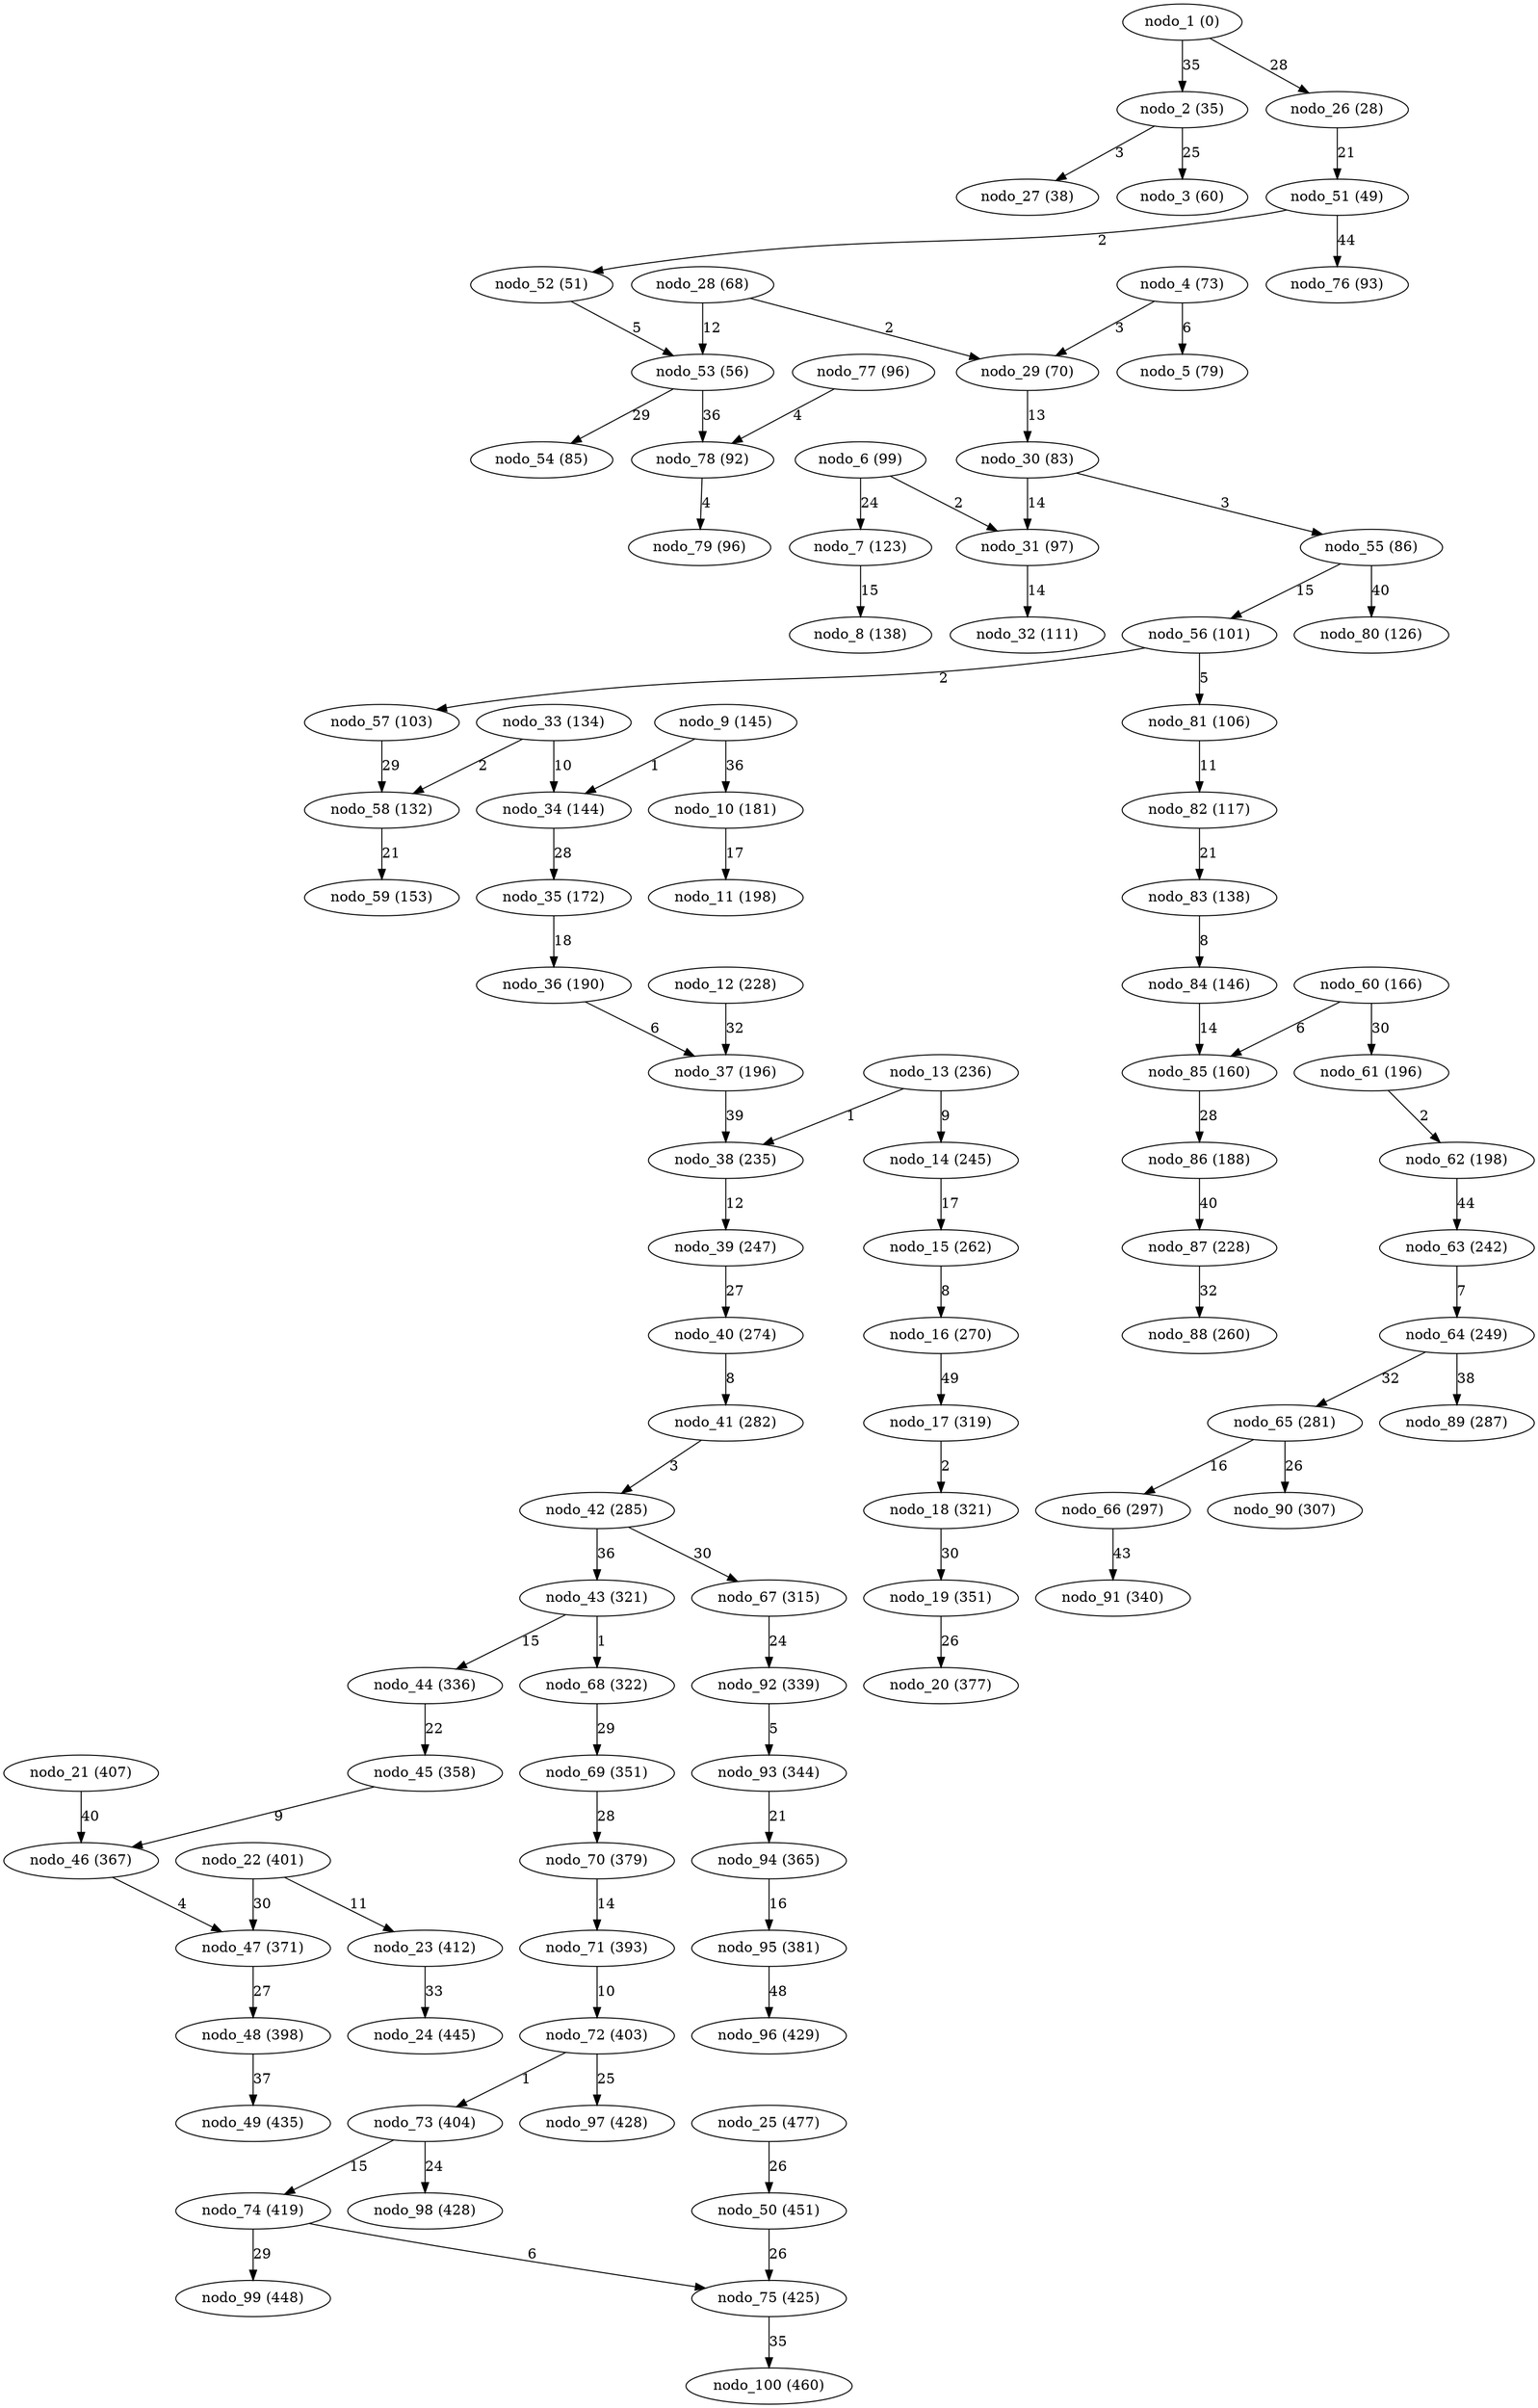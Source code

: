 digraph grafoMalla_m_25_n_4_Dijkstra__source_1 {
"nodo_1 (0)";
"nodo_2 (35)";
"nodo_3 (60)";
"nodo_4 (73)";
"nodo_5 (79)";
"nodo_6 (99)";
"nodo_7 (123)";
"nodo_8 (138)";
"nodo_9 (145)";
"nodo_10 (181)";
"nodo_11 (198)";
"nodo_12 (228)";
"nodo_13 (236)";
"nodo_14 (245)";
"nodo_15 (262)";
"nodo_16 (270)";
"nodo_17 (319)";
"nodo_18 (321)";
"nodo_19 (351)";
"nodo_20 (377)";
"nodo_21 (407)";
"nodo_22 (401)";
"nodo_23 (412)";
"nodo_24 (445)";
"nodo_25 (477)";
"nodo_26 (28)";
"nodo_27 (38)";
"nodo_28 (68)";
"nodo_29 (70)";
"nodo_30 (83)";
"nodo_31 (97)";
"nodo_32 (111)";
"nodo_33 (134)";
"nodo_34 (144)";
"nodo_35 (172)";
"nodo_36 (190)";
"nodo_37 (196)";
"nodo_38 (235)";
"nodo_39 (247)";
"nodo_40 (274)";
"nodo_41 (282)";
"nodo_42 (285)";
"nodo_43 (321)";
"nodo_44 (336)";
"nodo_45 (358)";
"nodo_46 (367)";
"nodo_47 (371)";
"nodo_48 (398)";
"nodo_49 (435)";
"nodo_50 (451)";
"nodo_51 (49)";
"nodo_52 (51)";
"nodo_53 (56)";
"nodo_54 (85)";
"nodo_55 (86)";
"nodo_56 (101)";
"nodo_57 (103)";
"nodo_58 (132)";
"nodo_59 (153)";
"nodo_60 (166)";
"nodo_61 (196)";
"nodo_62 (198)";
"nodo_63 (242)";
"nodo_64 (249)";
"nodo_65 (281)";
"nodo_66 (297)";
"nodo_67 (315)";
"nodo_68 (322)";
"nodo_69 (351)";
"nodo_70 (379)";
"nodo_71 (393)";
"nodo_72 (403)";
"nodo_73 (404)";
"nodo_74 (419)";
"nodo_75 (425)";
"nodo_76 (93)";
"nodo_77 (96)";
"nodo_78 (92)";
"nodo_79 (96)";
"nodo_80 (126)";
"nodo_81 (106)";
"nodo_82 (117)";
"nodo_83 (138)";
"nodo_84 (146)";
"nodo_85 (160)";
"nodo_86 (188)";
"nodo_87 (228)";
"nodo_88 (260)";
"nodo_89 (287)";
"nodo_90 (307)";
"nodo_91 (340)";
"nodo_92 (339)";
"nodo_93 (344)";
"nodo_94 (365)";
"nodo_95 (381)";
"nodo_96 (429)";
"nodo_97 (428)";
"nodo_98 (428)";
"nodo_99 (448)";
"nodo_100 (460)";
"nodo_1 (0)" -> "nodo_2 (35)" [label=35 weight=35];
"nodo_2 (35)" -> "nodo_3 (60)" [label=25 weight=25];
"nodo_4 (73)" -> "nodo_29 (70)" [label=3 weight=3];
"nodo_4 (73)" -> "nodo_5 (79)" [label=6 weight=6];
"nodo_6 (99)" -> "nodo_31 (97)" [label=2 weight=2];
"nodo_6 (99)" -> "nodo_7 (123)" [label=24 weight=24];
"nodo_7 (123)" -> "nodo_8 (138)" [label=15 weight=15];
"nodo_9 (145)" -> "nodo_34 (144)" [label=1 weight=1];
"nodo_9 (145)" -> "nodo_10 (181)" [label=36 weight=36];
"nodo_10 (181)" -> "nodo_11 (198)" [label=17 weight=17];
"nodo_12 (228)" -> "nodo_37 (196)" [label=32 weight=32];
"nodo_13 (236)" -> "nodo_38 (235)" [label=1 weight=1];
"nodo_13 (236)" -> "nodo_14 (245)" [label=9 weight=9];
"nodo_14 (245)" -> "nodo_15 (262)" [label=17 weight=17];
"nodo_15 (262)" -> "nodo_16 (270)" [label=8 weight=8];
"nodo_16 (270)" -> "nodo_17 (319)" [label=49 weight=49];
"nodo_17 (319)" -> "nodo_18 (321)" [label=2 weight=2];
"nodo_18 (321)" -> "nodo_19 (351)" [label=30 weight=30];
"nodo_19 (351)" -> "nodo_20 (377)" [label=26 weight=26];
"nodo_21 (407)" -> "nodo_46 (367)" [label=40 weight=40];
"nodo_22 (401)" -> "nodo_47 (371)" [label=30 weight=30];
"nodo_22 (401)" -> "nodo_23 (412)" [label=11 weight=11];
"nodo_23 (412)" -> "nodo_24 (445)" [label=33 weight=33];
"nodo_25 (477)" -> "nodo_50 (451)" [label=26 weight=26];
"nodo_1 (0)" -> "nodo_26 (28)" [label=28 weight=28];
"nodo_2 (35)" -> "nodo_27 (38)" [label=3 weight=3];
"nodo_28 (68)" -> "nodo_53 (56)" [label=12 weight=12];
"nodo_28 (68)" -> "nodo_29 (70)" [label=2 weight=2];
"nodo_29 (70)" -> "nodo_30 (83)" [label=13 weight=13];
"nodo_30 (83)" -> "nodo_31 (97)" [label=14 weight=14];
"nodo_31 (97)" -> "nodo_32 (111)" [label=14 weight=14];
"nodo_33 (134)" -> "nodo_58 (132)" [label=2 weight=2];
"nodo_33 (134)" -> "nodo_34 (144)" [label=10 weight=10];
"nodo_34 (144)" -> "nodo_35 (172)" [label=28 weight=28];
"nodo_35 (172)" -> "nodo_36 (190)" [label=18 weight=18];
"nodo_36 (190)" -> "nodo_37 (196)" [label=6 weight=6];
"nodo_37 (196)" -> "nodo_38 (235)" [label=39 weight=39];
"nodo_38 (235)" -> "nodo_39 (247)" [label=12 weight=12];
"nodo_39 (247)" -> "nodo_40 (274)" [label=27 weight=27];
"nodo_40 (274)" -> "nodo_41 (282)" [label=8 weight=8];
"nodo_41 (282)" -> "nodo_42 (285)" [label=3 weight=3];
"nodo_42 (285)" -> "nodo_43 (321)" [label=36 weight=36];
"nodo_43 (321)" -> "nodo_44 (336)" [label=15 weight=15];
"nodo_44 (336)" -> "nodo_45 (358)" [label=22 weight=22];
"nodo_45 (358)" -> "nodo_46 (367)" [label=9 weight=9];
"nodo_46 (367)" -> "nodo_47 (371)" [label=4 weight=4];
"nodo_47 (371)" -> "nodo_48 (398)" [label=27 weight=27];
"nodo_48 (398)" -> "nodo_49 (435)" [label=37 weight=37];
"nodo_50 (451)" -> "nodo_75 (425)" [label=26 weight=26];
"nodo_26 (28)" -> "nodo_51 (49)" [label=21 weight=21];
"nodo_51 (49)" -> "nodo_52 (51)" [label=2 weight=2];
"nodo_52 (51)" -> "nodo_53 (56)" [label=5 weight=5];
"nodo_53 (56)" -> "nodo_54 (85)" [label=29 weight=29];
"nodo_30 (83)" -> "nodo_55 (86)" [label=3 weight=3];
"nodo_55 (86)" -> "nodo_56 (101)" [label=15 weight=15];
"nodo_56 (101)" -> "nodo_57 (103)" [label=2 weight=2];
"nodo_57 (103)" -> "nodo_58 (132)" [label=29 weight=29];
"nodo_58 (132)" -> "nodo_59 (153)" [label=21 weight=21];
"nodo_60 (166)" -> "nodo_85 (160)" [label=6 weight=6];
"nodo_60 (166)" -> "nodo_61 (196)" [label=30 weight=30];
"nodo_61 (196)" -> "nodo_62 (198)" [label=2 weight=2];
"nodo_62 (198)" -> "nodo_63 (242)" [label=44 weight=44];
"nodo_63 (242)" -> "nodo_64 (249)" [label=7 weight=7];
"nodo_64 (249)" -> "nodo_65 (281)" [label=32 weight=32];
"nodo_65 (281)" -> "nodo_66 (297)" [label=16 weight=16];
"nodo_42 (285)" -> "nodo_67 (315)" [label=30 weight=30];
"nodo_43 (321)" -> "nodo_68 (322)" [label=1 weight=1];
"nodo_68 (322)" -> "nodo_69 (351)" [label=29 weight=29];
"nodo_69 (351)" -> "nodo_70 (379)" [label=28 weight=28];
"nodo_70 (379)" -> "nodo_71 (393)" [label=14 weight=14];
"nodo_71 (393)" -> "nodo_72 (403)" [label=10 weight=10];
"nodo_72 (403)" -> "nodo_73 (404)" [label=1 weight=1];
"nodo_73 (404)" -> "nodo_74 (419)" [label=15 weight=15];
"nodo_74 (419)" -> "nodo_75 (425)" [label=6 weight=6];
"nodo_51 (49)" -> "nodo_76 (93)" [label=44 weight=44];
"nodo_77 (96)" -> "nodo_78 (92)" [label=4 weight=4];
"nodo_53 (56)" -> "nodo_78 (92)" [label=36 weight=36];
"nodo_78 (92)" -> "nodo_79 (96)" [label=4 weight=4];
"nodo_55 (86)" -> "nodo_80 (126)" [label=40 weight=40];
"nodo_56 (101)" -> "nodo_81 (106)" [label=5 weight=5];
"nodo_81 (106)" -> "nodo_82 (117)" [label=11 weight=11];
"nodo_82 (117)" -> "nodo_83 (138)" [label=21 weight=21];
"nodo_83 (138)" -> "nodo_84 (146)" [label=8 weight=8];
"nodo_84 (146)" -> "nodo_85 (160)" [label=14 weight=14];
"nodo_85 (160)" -> "nodo_86 (188)" [label=28 weight=28];
"nodo_86 (188)" -> "nodo_87 (228)" [label=40 weight=40];
"nodo_87 (228)" -> "nodo_88 (260)" [label=32 weight=32];
"nodo_64 (249)" -> "nodo_89 (287)" [label=38 weight=38];
"nodo_65 (281)" -> "nodo_90 (307)" [label=26 weight=26];
"nodo_66 (297)" -> "nodo_91 (340)" [label=43 weight=43];
"nodo_67 (315)" -> "nodo_92 (339)" [label=24 weight=24];
"nodo_92 (339)" -> "nodo_93 (344)" [label=5 weight=5];
"nodo_93 (344)" -> "nodo_94 (365)" [label=21 weight=21];
"nodo_94 (365)" -> "nodo_95 (381)" [label=16 weight=16];
"nodo_95 (381)" -> "nodo_96 (429)" [label=48 weight=48];
"nodo_72 (403)" -> "nodo_97 (428)" [label=25 weight=25];
"nodo_73 (404)" -> "nodo_98 (428)" [label=24 weight=24];
"nodo_74 (419)" -> "nodo_99 (448)" [label=29 weight=29];
"nodo_75 (425)" -> "nodo_100 (460)" [label=35 weight=35];
}
